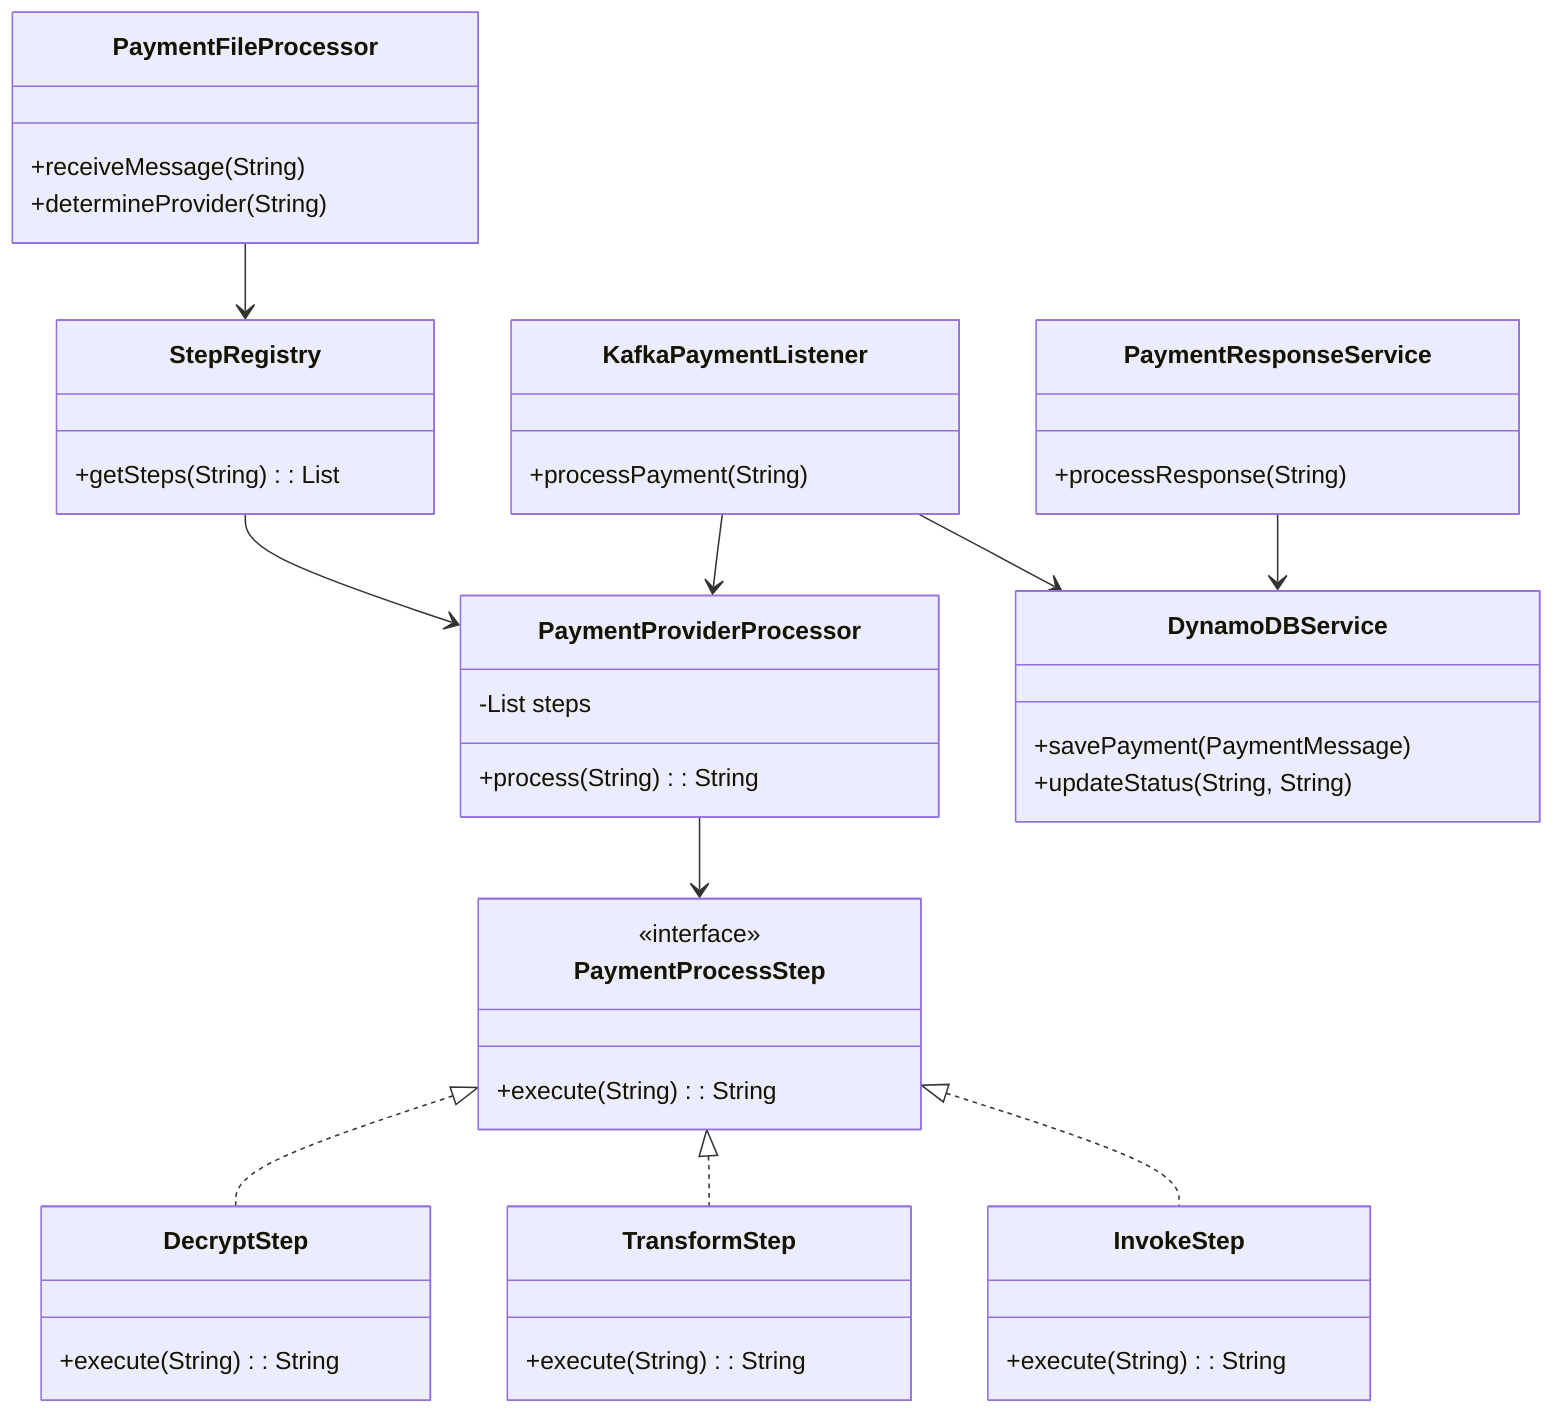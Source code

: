 classDiagram
    class PaymentFileProcessor {
        +receiveMessage(String)
        +determineProvider(String)
    }

    class StepRegistry {
        +getSteps(String): List<PaymentProcessStep>
    }

    class PaymentProviderProcessor {
        -List<PaymentProcessStep> steps
        +process(String): String
    }

    class PaymentProcessStep {
        <<interface>>
        +execute(String): String
    }

    class DecryptStep {
        +execute(String): String
    }

    class TransformStep {
        +execute(String): String
    }

    class InvokeStep {
        +execute(String): String
    }

    class KafkaPaymentListener {
        +processPayment(String)
    }

    class PaymentResponseService {
        +processResponse(String)
    }

    class DynamoDBService {
        +savePayment(PaymentMessage)
        +updateStatus(String, String)
    }

    PaymentFileProcessor --> StepRegistry
    StepRegistry --> PaymentProviderProcessor
    PaymentProviderProcessor --> PaymentProcessStep
    PaymentProcessStep <|.. DecryptStep
    PaymentProcessStep <|.. TransformStep
    PaymentProcessStep <|.. InvokeStep
    KafkaPaymentListener --> PaymentProviderProcessor
    KafkaPaymentListener --> DynamoDBService
    PaymentResponseService --> DynamoDBService